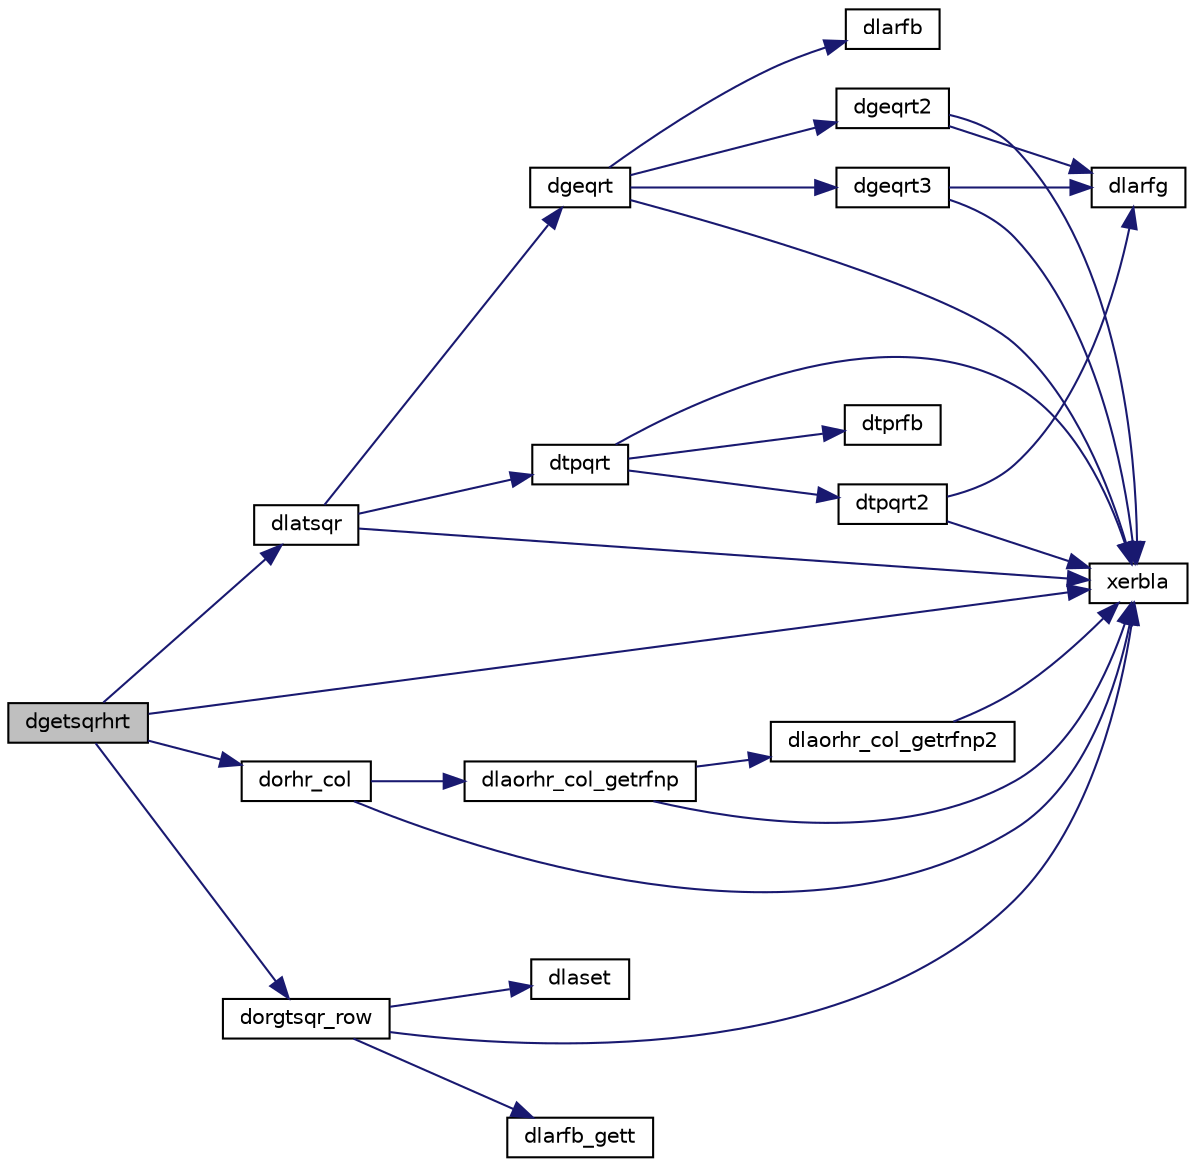 digraph "dgetsqrhrt"
{
 // LATEX_PDF_SIZE
  edge [fontname="Helvetica",fontsize="10",labelfontname="Helvetica",labelfontsize="10"];
  node [fontname="Helvetica",fontsize="10",shape=record];
  rankdir="LR";
  Node1 [label="dgetsqrhrt",height=0.2,width=0.4,color="black", fillcolor="grey75", style="filled", fontcolor="black",tooltip="DGETSQRHRT"];
  Node1 -> Node2 [color="midnightblue",fontsize="10",style="solid",fontname="Helvetica"];
  Node2 [label="dlatsqr",height=0.2,width=0.4,color="black", fillcolor="white", style="filled",URL="$dlatsqr_8f.html#a8fc76e9401e93dd95b59be5f4bc4d4d1",tooltip="DLATSQR"];
  Node2 -> Node3 [color="midnightblue",fontsize="10",style="solid",fontname="Helvetica"];
  Node3 [label="dgeqrt",height=0.2,width=0.4,color="black", fillcolor="white", style="filled",URL="$dgeqrt_8f.html#addcf152e87deec6123a1899f6f51101e",tooltip="DGEQRT"];
  Node3 -> Node4 [color="midnightblue",fontsize="10",style="solid",fontname="Helvetica"];
  Node4 [label="dgeqrt2",height=0.2,width=0.4,color="black", fillcolor="white", style="filled",URL="$dgeqrt2_8f.html#af52830cc84214fbf513bb7f520095aa9",tooltip="DGEQRT2 computes a QR factorization of a general real or complex matrix using the compact WY represen..."];
  Node4 -> Node5 [color="midnightblue",fontsize="10",style="solid",fontname="Helvetica"];
  Node5 [label="dlarfg",height=0.2,width=0.4,color="black", fillcolor="white", style="filled",URL="$dlarfg_8f.html#aabb59655e820b3551af27781bd716143",tooltip="DLARFG generates an elementary reflector (Householder matrix)."];
  Node4 -> Node6 [color="midnightblue",fontsize="10",style="solid",fontname="Helvetica"];
  Node6 [label="xerbla",height=0.2,width=0.4,color="black", fillcolor="white", style="filled",URL="$xerbla_8f.html#a377ee61015baf8dea7770b3a404b1c07",tooltip="XERBLA"];
  Node3 -> Node7 [color="midnightblue",fontsize="10",style="solid",fontname="Helvetica"];
  Node7 [label="dgeqrt3",height=0.2,width=0.4,color="black", fillcolor="white", style="filled",URL="$dgeqrt3_8f.html#a3ad112f2b0890b3815e696628906f30c",tooltip="DGEQRT3 recursively computes a QR factorization of a general real or complex matrix using the compact..."];
  Node7 -> Node5 [color="midnightblue",fontsize="10",style="solid",fontname="Helvetica"];
  Node7 -> Node6 [color="midnightblue",fontsize="10",style="solid",fontname="Helvetica"];
  Node3 -> Node8 [color="midnightblue",fontsize="10",style="solid",fontname="Helvetica"];
  Node8 [label="dlarfb",height=0.2,width=0.4,color="black", fillcolor="white", style="filled",URL="$dlarfb_8f.html#a83c81583bd444e0cf021fb006cd9a5e8",tooltip="DLARFB applies a block reflector or its transpose to a general rectangular matrix."];
  Node3 -> Node6 [color="midnightblue",fontsize="10",style="solid",fontname="Helvetica"];
  Node2 -> Node9 [color="midnightblue",fontsize="10",style="solid",fontname="Helvetica"];
  Node9 [label="dtpqrt",height=0.2,width=0.4,color="black", fillcolor="white", style="filled",URL="$dtpqrt_8f.html#aa02cc2297f978edb5ef2a8fd1dcc9321",tooltip="DTPQRT"];
  Node9 -> Node10 [color="midnightblue",fontsize="10",style="solid",fontname="Helvetica"];
  Node10 [label="dtpqrt2",height=0.2,width=0.4,color="black", fillcolor="white", style="filled",URL="$dtpqrt2_8f.html#a81d84597f7f10e25bf59bc224d117460",tooltip="DTPQRT2 computes a QR factorization of a real or complex \"triangular-pentagonal\" matrix,..."];
  Node10 -> Node5 [color="midnightblue",fontsize="10",style="solid",fontname="Helvetica"];
  Node10 -> Node6 [color="midnightblue",fontsize="10",style="solid",fontname="Helvetica"];
  Node9 -> Node11 [color="midnightblue",fontsize="10",style="solid",fontname="Helvetica"];
  Node11 [label="dtprfb",height=0.2,width=0.4,color="black", fillcolor="white", style="filled",URL="$dtprfb_8f.html#aa6587111426ea9176a800939521c2586",tooltip="DTPRFB applies a real \"triangular-pentagonal\" block reflector to a real matrix, which is composed of ..."];
  Node9 -> Node6 [color="midnightblue",fontsize="10",style="solid",fontname="Helvetica"];
  Node2 -> Node6 [color="midnightblue",fontsize="10",style="solid",fontname="Helvetica"];
  Node1 -> Node12 [color="midnightblue",fontsize="10",style="solid",fontname="Helvetica"];
  Node12 [label="dorgtsqr_row",height=0.2,width=0.4,color="black", fillcolor="white", style="filled",URL="$dorgtsqr__row_8f.html#a36ad9463a3a92a1bbe59a1320f3d2c85",tooltip="DORGTSQR_ROW"];
  Node12 -> Node13 [color="midnightblue",fontsize="10",style="solid",fontname="Helvetica"];
  Node13 [label="dlarfb_gett",height=0.2,width=0.4,color="black", fillcolor="white", style="filled",URL="$dlarfb__gett_8f.html#a0dbbd44bb182ef241e7e7085616535ee",tooltip="DLARFB_GETT"];
  Node12 -> Node14 [color="midnightblue",fontsize="10",style="solid",fontname="Helvetica"];
  Node14 [label="dlaset",height=0.2,width=0.4,color="black", fillcolor="white", style="filled",URL="$dlaset_8f.html#a89e332374c7cd87e5db54bfe21550bc3",tooltip="DLASET initializes the off-diagonal elements and the diagonal elements of a matrix to given values."];
  Node12 -> Node6 [color="midnightblue",fontsize="10",style="solid",fontname="Helvetica"];
  Node1 -> Node15 [color="midnightblue",fontsize="10",style="solid",fontname="Helvetica"];
  Node15 [label="dorhr_col",height=0.2,width=0.4,color="black", fillcolor="white", style="filled",URL="$dorhr__col_8f.html#a5654fa9c7c32ba989e0b7691a9888aae",tooltip="DORHR_COL"];
  Node15 -> Node16 [color="midnightblue",fontsize="10",style="solid",fontname="Helvetica"];
  Node16 [label="dlaorhr_col_getrfnp",height=0.2,width=0.4,color="black", fillcolor="white", style="filled",URL="$dlaorhr__col__getrfnp_8f.html#a6102636cbcb42cf52f5057a3e3f9f383",tooltip="DLAORHR_COL_GETRFNP"];
  Node16 -> Node17 [color="midnightblue",fontsize="10",style="solid",fontname="Helvetica"];
  Node17 [label="dlaorhr_col_getrfnp2",height=0.2,width=0.4,color="black", fillcolor="white", style="filled",URL="$dlaorhr__col__getrfnp2_8f.html#a8b4838ff12c7f40680ad11f601093b47",tooltip="DLAORHR_COL_GETRFNP2"];
  Node17 -> Node6 [color="midnightblue",fontsize="10",style="solid",fontname="Helvetica"];
  Node16 -> Node6 [color="midnightblue",fontsize="10",style="solid",fontname="Helvetica"];
  Node15 -> Node6 [color="midnightblue",fontsize="10",style="solid",fontname="Helvetica"];
  Node1 -> Node6 [color="midnightblue",fontsize="10",style="solid",fontname="Helvetica"];
}
